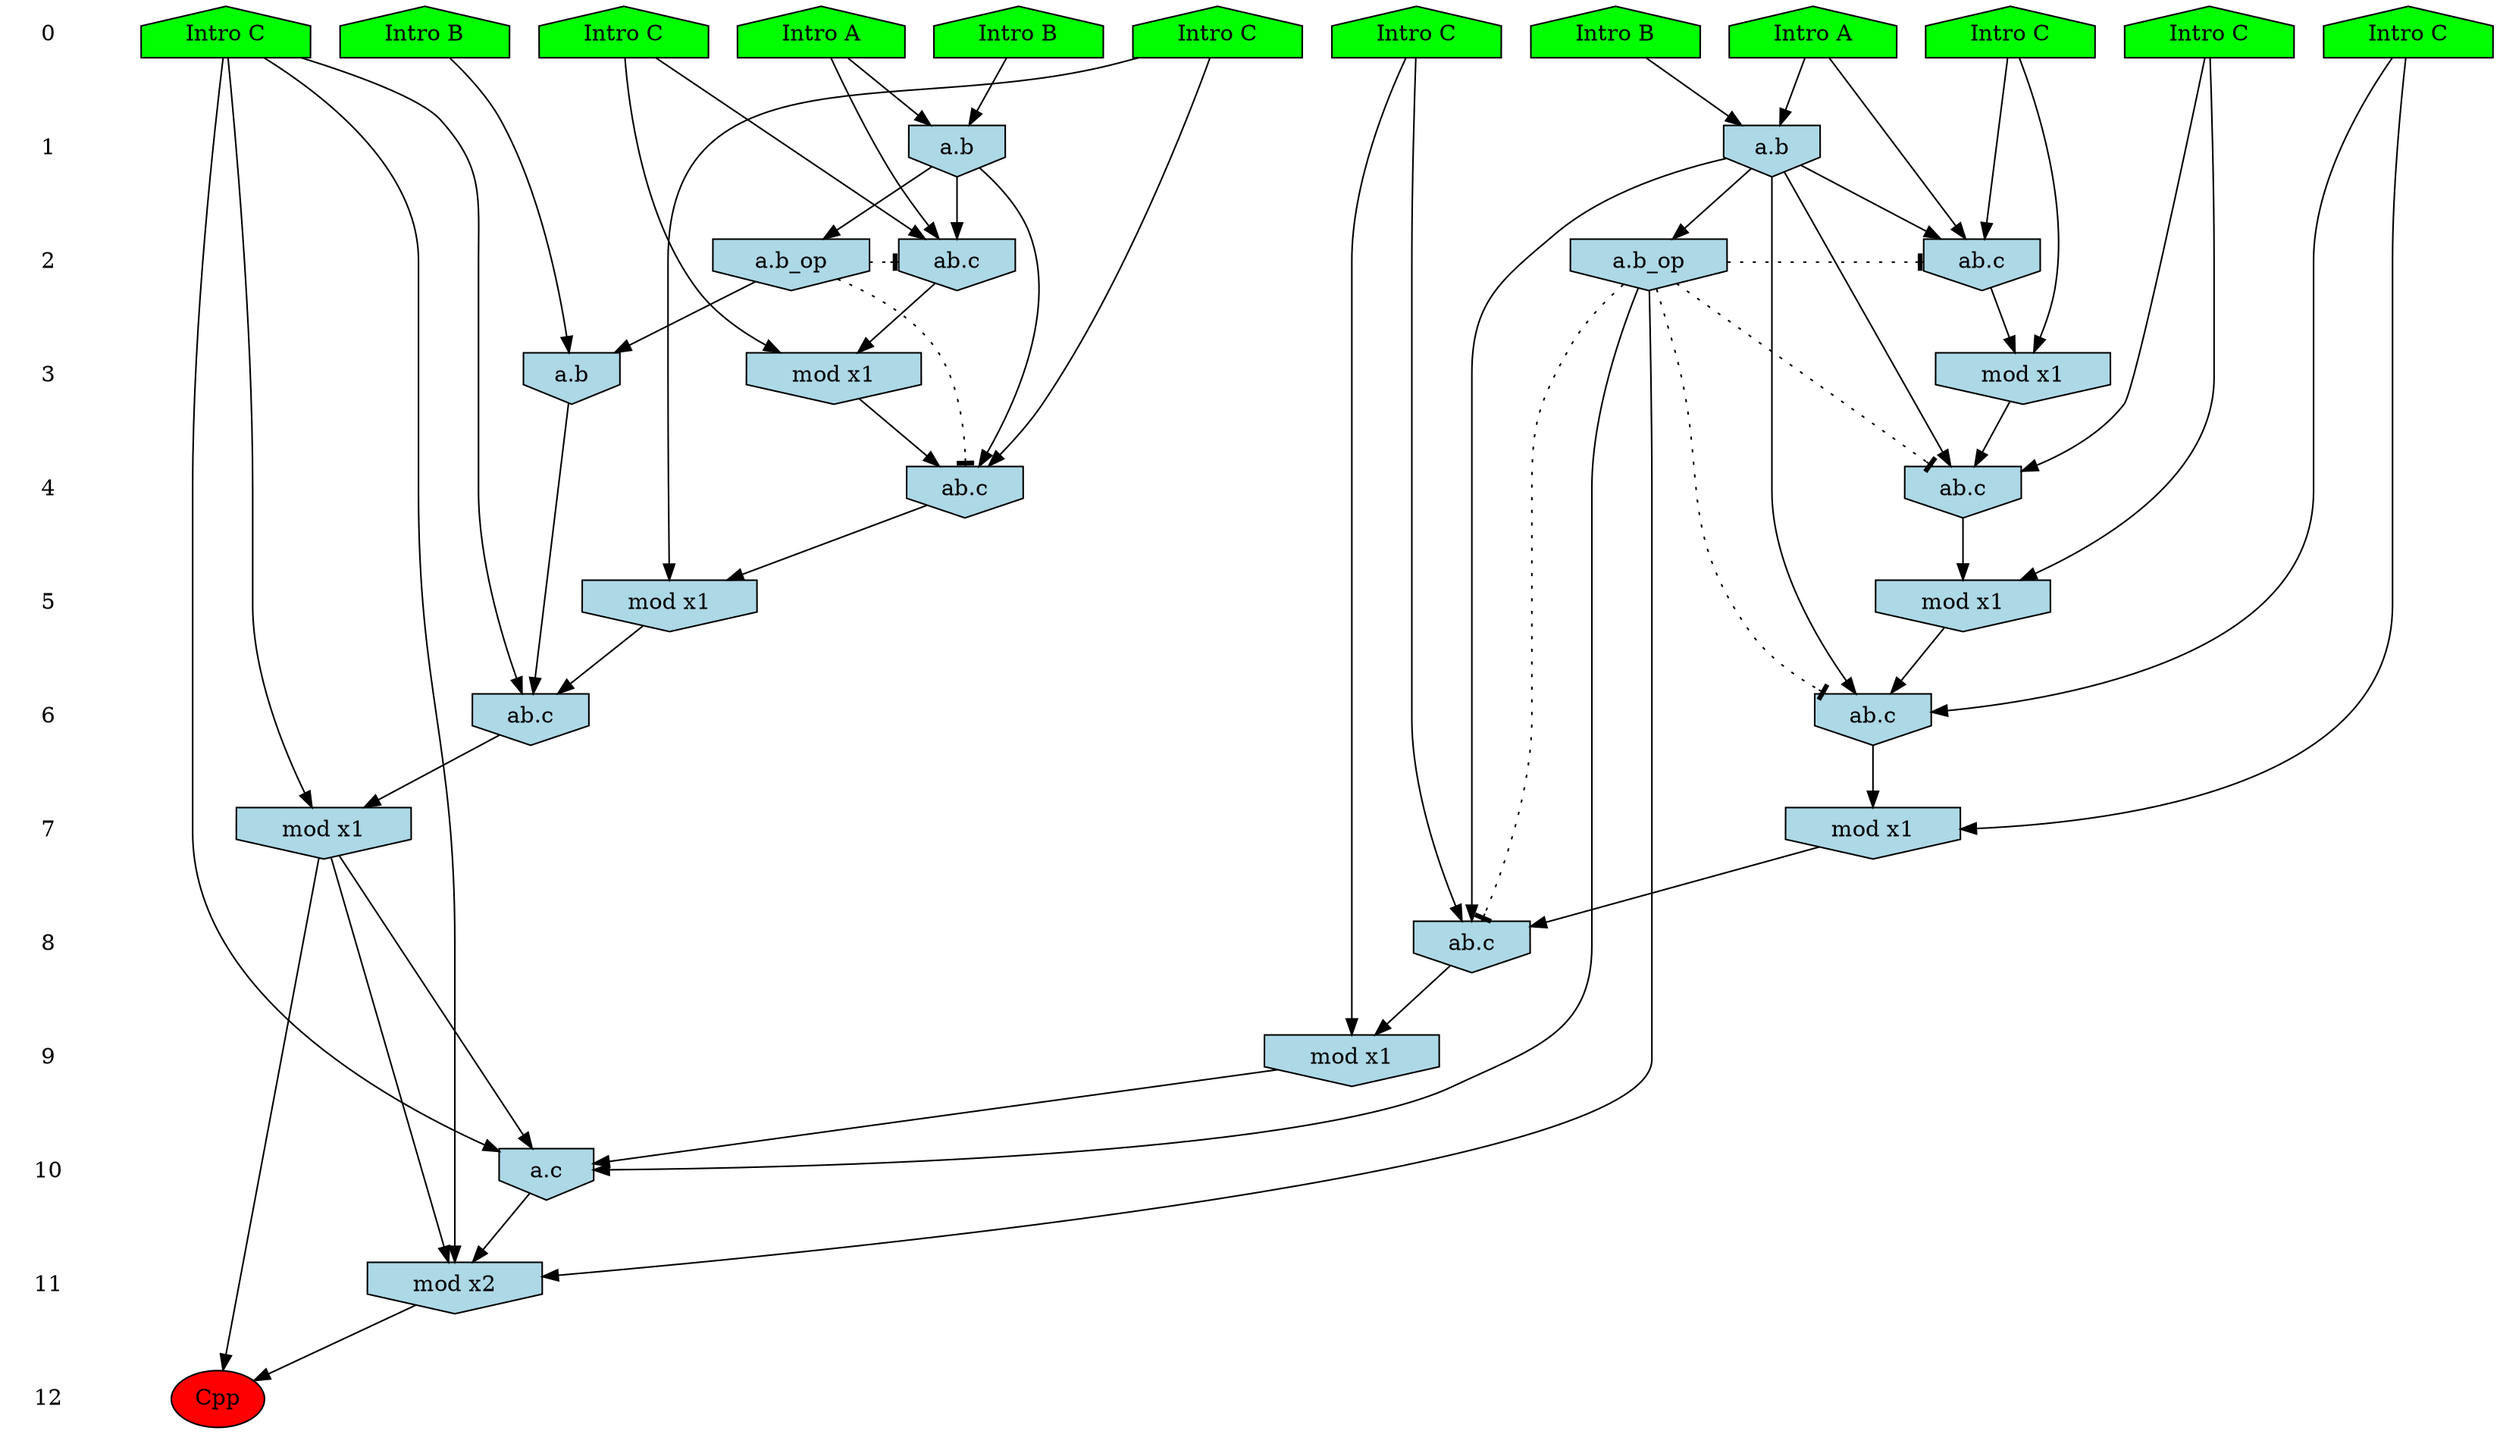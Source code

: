 /* Compression of 1 causal flows obtained in average at 1.911600E+01 t.u */
/* Compressed causal flows were: [3486] */
digraph G{
 ranksep=.5 ; 
{ rank = same ; "0" [shape=plaintext] ; node_1 [label ="Intro B", shape=house, style=filled, fillcolor=green] ;
node_2 [label ="Intro A", shape=house, style=filled, fillcolor=green] ;
node_3 [label ="Intro B", shape=house, style=filled, fillcolor=green] ;
node_4 [label ="Intro B", shape=house, style=filled, fillcolor=green] ;
node_5 [label ="Intro A", shape=house, style=filled, fillcolor=green] ;
node_6 [label ="Intro C", shape=house, style=filled, fillcolor=green] ;
node_7 [label ="Intro C", shape=house, style=filled, fillcolor=green] ;
node_8 [label ="Intro C", shape=house, style=filled, fillcolor=green] ;
node_9 [label ="Intro C", shape=house, style=filled, fillcolor=green] ;
node_10 [label ="Intro C", shape=house, style=filled, fillcolor=green] ;
node_11 [label ="Intro C", shape=house, style=filled, fillcolor=green] ;
node_12 [label ="Intro C", shape=house, style=filled, fillcolor=green] ;
}
{ rank = same ; "1" [shape=plaintext] ; node_13 [label="a.b", shape=invhouse, style=filled, fillcolor = lightblue] ;
node_16 [label="a.b", shape=invhouse, style=filled, fillcolor = lightblue] ;
}
{ rank = same ; "2" [shape=plaintext] ; node_14 [label="ab.c", shape=invhouse, style=filled, fillcolor = lightblue] ;
node_17 [label="ab.c", shape=invhouse, style=filled, fillcolor = lightblue] ;
node_24 [label="a.b_op", shape=invhouse, style=filled, fillcolor = lightblue] ;
node_29 [label="a.b_op", shape=invhouse, style=filled, fillcolor = lightblue] ;
}
{ rank = same ; "3" [shape=plaintext] ; node_15 [label="mod x1", shape=invhouse, style=filled, fillcolor = lightblue] ;
node_18 [label="mod x1", shape=invhouse, style=filled, fillcolor = lightblue] ;
node_28 [label="a.b", shape=invhouse, style=filled, fillcolor = lightblue] ;
}
{ rank = same ; "4" [shape=plaintext] ; node_19 [label="ab.c", shape=invhouse, style=filled, fillcolor = lightblue] ;
node_23 [label="ab.c", shape=invhouse, style=filled, fillcolor = lightblue] ;
}
{ rank = same ; "5" [shape=plaintext] ; node_20 [label="mod x1", shape=invhouse, style=filled, fillcolor = lightblue] ;
node_26 [label="mod x1", shape=invhouse, style=filled, fillcolor = lightblue] ;
}
{ rank = same ; "6" [shape=plaintext] ; node_21 [label="ab.c", shape=invhouse, style=filled, fillcolor = lightblue] ;
node_30 [label="ab.c", shape=invhouse, style=filled, fillcolor = lightblue] ;
}
{ rank = same ; "7" [shape=plaintext] ; node_22 [label="mod x1", shape=invhouse, style=filled, fillcolor = lightblue] ;
node_31 [label="mod x1", shape=invhouse, style=filled, fillcolor = lightblue] ;
}
{ rank = same ; "8" [shape=plaintext] ; node_25 [label="ab.c", shape=invhouse, style=filled, fillcolor = lightblue] ;
}
{ rank = same ; "9" [shape=plaintext] ; node_27 [label="mod x1", shape=invhouse, style=filled, fillcolor = lightblue] ;
}
{ rank = same ; "10" [shape=plaintext] ; node_32 [label="a.c", shape=invhouse, style=filled, fillcolor = lightblue] ;
}
{ rank = same ; "11" [shape=plaintext] ; node_33 [label="mod x2", shape=invhouse, style=filled, fillcolor = lightblue] ;
}
{ rank = same ; "12" [shape=plaintext] ; node_34 [label ="Cpp", style=filled, fillcolor=red] ;
}
"0" -> "1" [style="invis"]; 
"1" -> "2" [style="invis"]; 
"2" -> "3" [style="invis"]; 
"3" -> "4" [style="invis"]; 
"4" -> "5" [style="invis"]; 
"5" -> "6" [style="invis"]; 
"6" -> "7" [style="invis"]; 
"7" -> "8" [style="invis"]; 
"8" -> "9" [style="invis"]; 
"9" -> "10" [style="invis"]; 
"10" -> "11" [style="invis"]; 
"11" -> "12" [style="invis"]; 
node_4 -> node_13
node_5 -> node_13
node_5 -> node_14
node_11 -> node_14
node_13 -> node_14
node_11 -> node_15
node_14 -> node_15
node_1 -> node_16
node_2 -> node_16
node_2 -> node_17
node_6 -> node_17
node_16 -> node_17
node_6 -> node_18
node_17 -> node_18
node_9 -> node_19
node_13 -> node_19
node_15 -> node_19
node_9 -> node_20
node_19 -> node_20
node_12 -> node_21
node_13 -> node_21
node_20 -> node_21
node_12 -> node_22
node_21 -> node_22
node_7 -> node_23
node_16 -> node_23
node_18 -> node_23
node_16 -> node_24
node_8 -> node_25
node_13 -> node_25
node_22 -> node_25
node_7 -> node_26
node_23 -> node_26
node_8 -> node_27
node_25 -> node_27
node_3 -> node_28
node_24 -> node_28
node_13 -> node_29
node_10 -> node_30
node_26 -> node_30
node_28 -> node_30
node_10 -> node_31
node_30 -> node_31
node_10 -> node_32
node_27 -> node_32
node_29 -> node_32
node_31 -> node_32
node_10 -> node_33
node_29 -> node_33
node_31 -> node_33
node_32 -> node_33
node_31 -> node_34
node_33 -> node_34
node_24 -> node_23 [style=dotted, arrowhead = tee] 
node_24 -> node_17 [style=dotted, arrowhead = tee] 
node_29 -> node_25 [style=dotted, arrowhead = tee] 
node_29 -> node_21 [style=dotted, arrowhead = tee] 
node_29 -> node_19 [style=dotted, arrowhead = tee] 
node_29 -> node_14 [style=dotted, arrowhead = tee] 
}
/*
 Dot generation time: 0.000162
*/